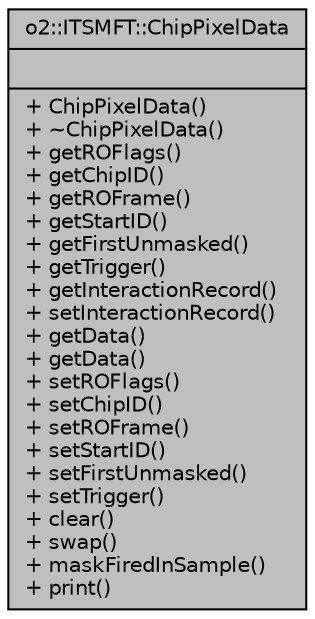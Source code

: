 digraph "o2::ITSMFT::ChipPixelData"
{
 // INTERACTIVE_SVG=YES
  bgcolor="transparent";
  edge [fontname="Helvetica",fontsize="10",labelfontname="Helvetica",labelfontsize="10"];
  node [fontname="Helvetica",fontsize="10",shape=record];
  Node1 [label="{o2::ITSMFT::ChipPixelData\n||+ ChipPixelData()\l+ ~ChipPixelData()\l+ getROFlags()\l+ getChipID()\l+ getROFrame()\l+ getStartID()\l+ getFirstUnmasked()\l+ getTrigger()\l+ getInteractionRecord()\l+ setInteractionRecord()\l+ getData()\l+ getData()\l+ setROFlags()\l+ setChipID()\l+ setROFrame()\l+ setStartID()\l+ setFirstUnmasked()\l+ setTrigger()\l+ clear()\l+ swap()\l+ maskFiredInSample()\l+ print()\l}",height=0.2,width=0.4,color="black", fillcolor="grey75", style="filled" fontcolor="black"];
}
